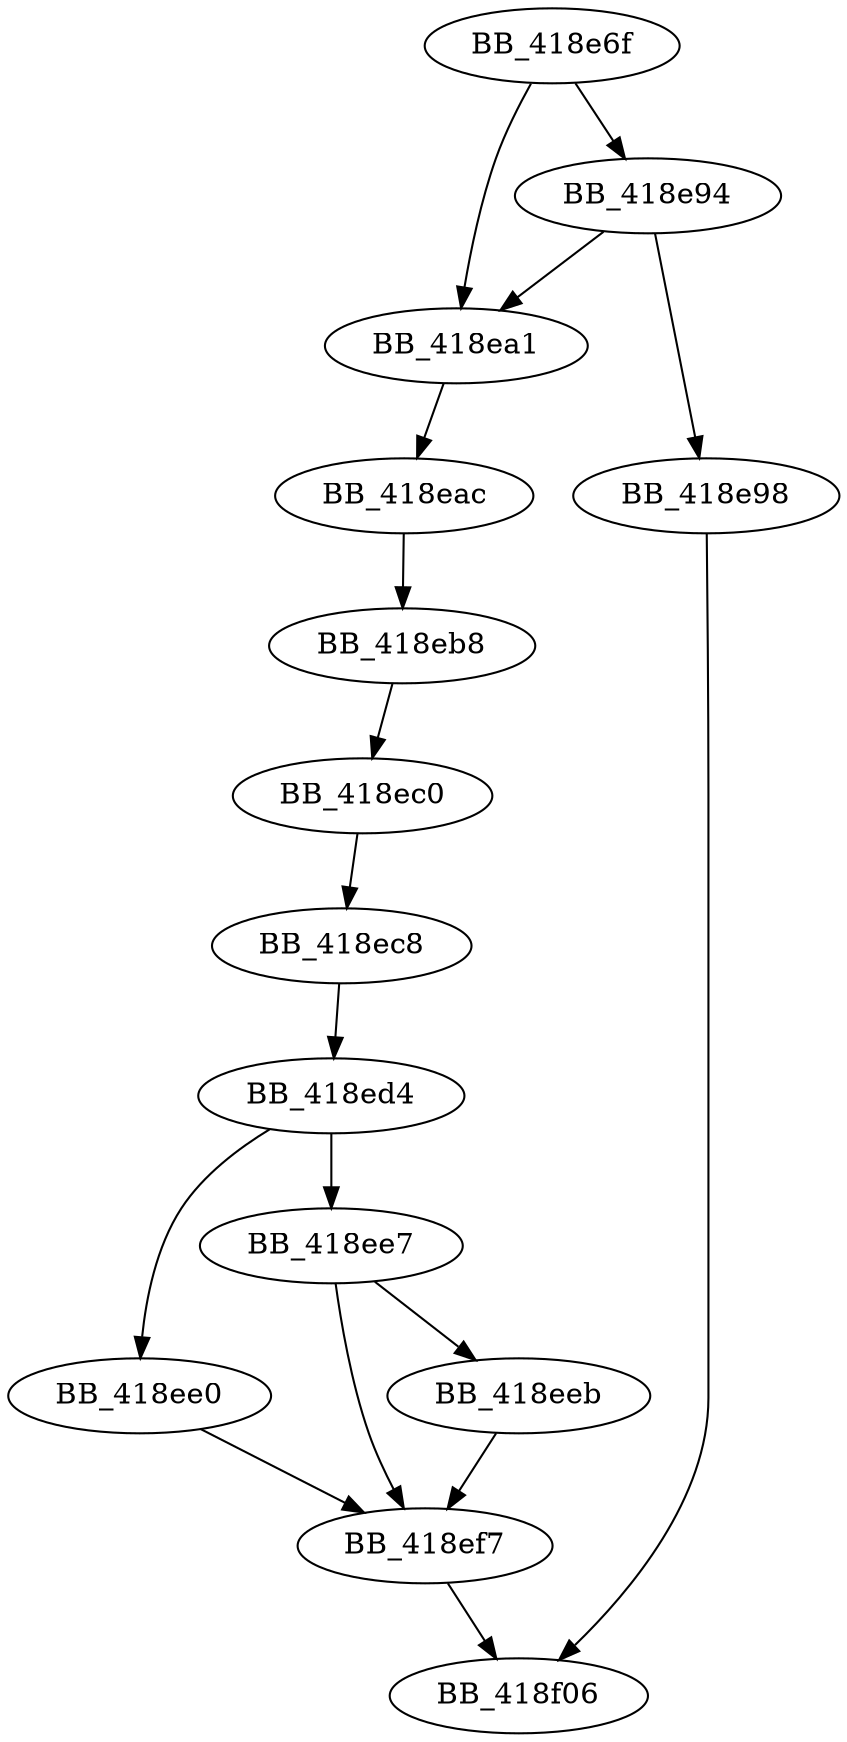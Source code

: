 DiGraph ___security_init_cookie{
BB_418e6f->BB_418e94
BB_418e6f->BB_418ea1
BB_418e94->BB_418e98
BB_418e94->BB_418ea1
BB_418e98->BB_418f06
BB_418ea1->BB_418eac
BB_418eac->BB_418eb8
BB_418eb8->BB_418ec0
BB_418ec0->BB_418ec8
BB_418ec8->BB_418ed4
BB_418ed4->BB_418ee0
BB_418ed4->BB_418ee7
BB_418ee0->BB_418ef7
BB_418ee7->BB_418eeb
BB_418ee7->BB_418ef7
BB_418eeb->BB_418ef7
BB_418ef7->BB_418f06
}
